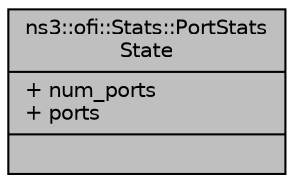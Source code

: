 digraph "ns3::ofi::Stats::PortStatsState"
{
  edge [fontname="Helvetica",fontsize="10",labelfontname="Helvetica",labelfontsize="10"];
  node [fontname="Helvetica",fontsize="10",shape=record];
  Node1 [label="{ns3::ofi::Stats::PortStats\lState\n|+ num_ports\l+ ports\l|}",height=0.2,width=0.4,color="black", fillcolor="grey75", style="filled", fontcolor="black"];
}
